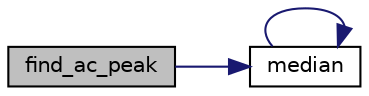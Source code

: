 digraph "find_ac_peak"
{
 // LATEX_PDF_SIZE
  edge [fontname="Helvetica",fontsize="10",labelfontname="Helvetica",labelfontsize="10"];
  node [fontname="Helvetica",fontsize="10",shape=record];
  rankdir="LR";
  Node1 [label="find_ac_peak",height=0.2,width=0.4,color="black", fillcolor="grey75", style="filled", fontcolor="black",tooltip="Returning a data window (q1, q2) in scany containing the points above half height around the specifie..."];
  Node1 -> Node2 [color="midnightblue",fontsize="10",style="solid",fontname="Helvetica"];
  Node2 [label="median",height=0.2,width=0.4,color="black", fillcolor="white", style="filled",URL="$ndpa__tools_8c.html#a7ffac73dc0966b86fc85f2a717d66e5f",tooltip="Returns the median of the specified vector of size n."];
  Node2 -> Node2 [color="midnightblue",fontsize="10",style="solid",fontname="Helvetica"];
}
